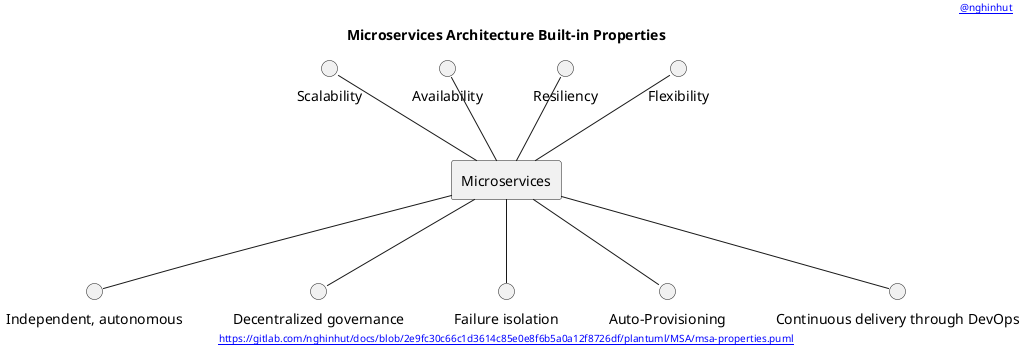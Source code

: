 @startuml
'-----START auto generated metadata please keep comment here to allow auto update-----
'-----DON'T EDIT THIS SECTION, INSTEAD RE-RUN prebuild.sh TO UPDATE-----
header [[https://www.nghinhut.dev?from=http%5C%3A%5C%2F%5C%2Fwww%5C.plantuml%5C.com%5C%2Fplantuml%5C%2Fproxy%3Ffmt%3Dsvg%5C%26src%3Dhttps%5C%3A%5C%2F%5C%2Fgitlab%5C.com%5C%2Fnghinhut%5C%2Fdocs%5C%2Fraw%5C%2F2e9fc30c66c1d3614c85e0e8f6b5a0a12f8726df%5C%2Fplantuml%5C%2FMSA%5C%2Fmsa-properties%5C.puml%0A @nghinhut]]
footer [[http://www.plantuml.com/plantuml/proxy?fmt=svg&src=https://gitlab.com/nghinhut/docs/raw/2e9fc30c66c1d3614c85e0e8f6b5a0a12f8726df/plantuml/MSA/msa-properties.puml https://gitlab.com/nghinhut/docs/blob/2e9fc30c66c1d3614c85e0e8f6b5a0a12f8726df/plantuml/MSA/msa-properties.puml]]
'-----END auto generated metadata please keep comment here to allow auto update-----
title Microservices Architecture Built-in Properties

rectangle "Microservices" as msa

circle "Scalability" as scalability
circle "Availability" as availability
circle "Resiliency" as resiliency
circle "Flexibility" as flexibility
circle "Independent, autonomous" as independent_autonomous
circle "Decentralized governance" as decentralized_governance
circle "Failure isolation" as failure_isolation
circle "Auto-Provisioning" as auto_provisioning
circle "Continuous delivery through DevOps" as cd

scalability -- msa
availability -- msa
resiliency -- msa
flexibility -- msa
msa -- independent_autonomous
msa -- decentralized_governance
msa -- failure_isolation
msa -- auto_provisioning
msa -- cd

@enduml
